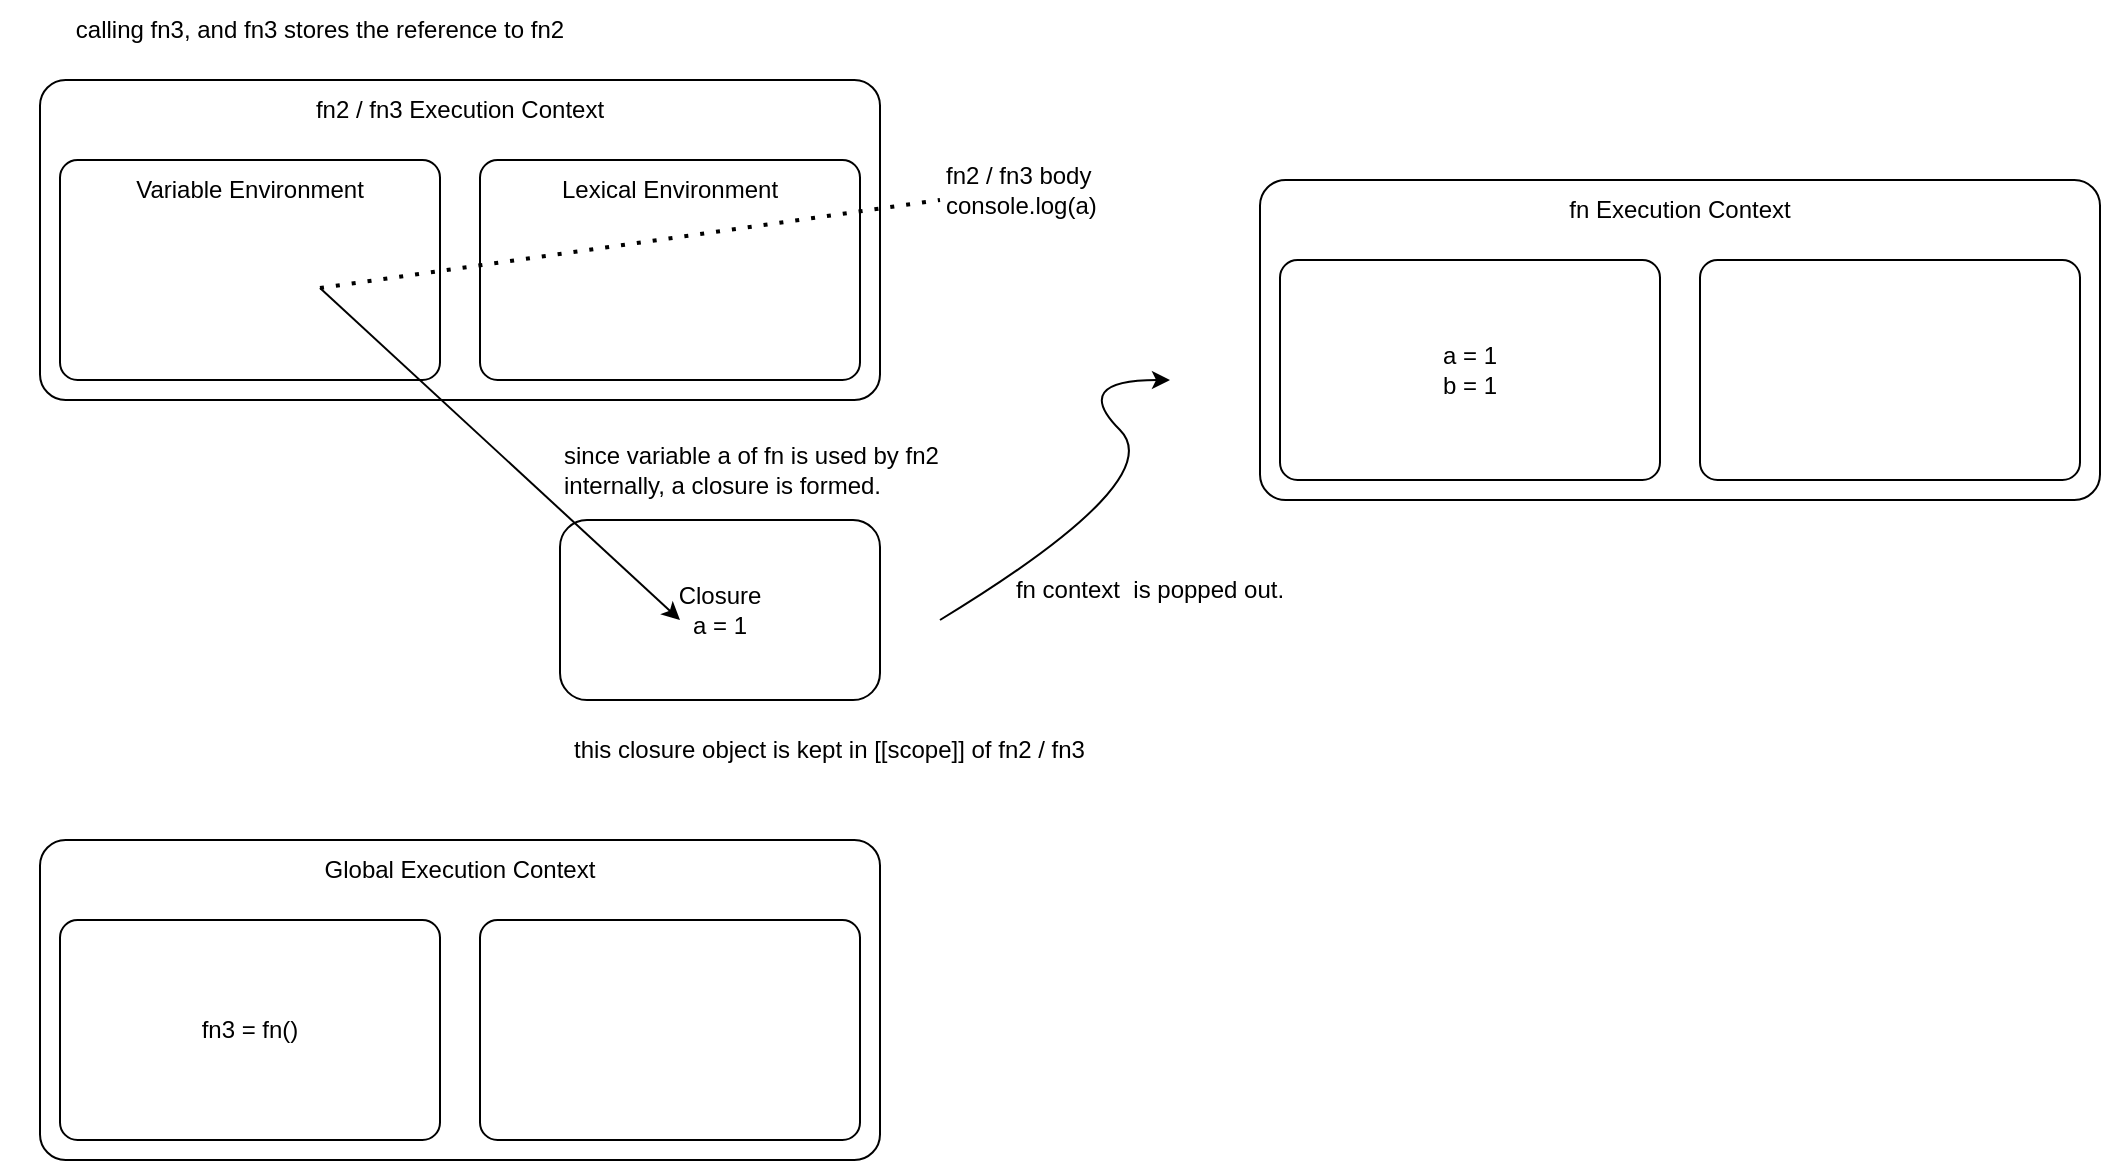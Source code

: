 <mxfile>
    <diagram id="cYkIJmVF-hS_QSBc1-kI" name="Page-1">
        <mxGraphModel dx="722" dy="1652" grid="1" gridSize="10" guides="1" tooltips="1" connect="1" arrows="1" fold="1" page="1" pageScale="1" pageWidth="850" pageHeight="1100" math="0" shadow="0">
            <root>
                <mxCell id="0"/>
                <mxCell id="1" parent="0"/>
                <mxCell id="2" value="" style="rounded=1;whiteSpace=wrap;html=1;arcSize=8;" vertex="1" parent="1">
                    <mxGeometry x="160" y="350" width="420" height="160" as="geometry"/>
                </mxCell>
                <mxCell id="3" value="fn3 = fn()" style="rounded=1;whiteSpace=wrap;html=1;arcSize=8;" vertex="1" parent="1">
                    <mxGeometry x="170" y="390" width="190" height="110" as="geometry"/>
                </mxCell>
                <mxCell id="4" value="" style="rounded=1;whiteSpace=wrap;html=1;arcSize=8;" vertex="1" parent="1">
                    <mxGeometry x="380" y="390" width="190" height="110" as="geometry"/>
                </mxCell>
                <mxCell id="5" value="Global Execution Context" style="text;html=1;align=center;verticalAlign=middle;whiteSpace=wrap;rounded=0;" vertex="1" parent="1">
                    <mxGeometry x="295" y="350" width="150" height="30" as="geometry"/>
                </mxCell>
                <mxCell id="6" value="" style="rounded=1;whiteSpace=wrap;html=1;arcSize=8;" vertex="1" parent="1">
                    <mxGeometry x="160" y="-30" width="420" height="160" as="geometry"/>
                </mxCell>
                <mxCell id="7" value="" style="rounded=1;whiteSpace=wrap;html=1;arcSize=8;" vertex="1" parent="1">
                    <mxGeometry x="170" y="10" width="190" height="110" as="geometry"/>
                </mxCell>
                <mxCell id="8" value="" style="rounded=1;whiteSpace=wrap;html=1;arcSize=8;" vertex="1" parent="1">
                    <mxGeometry x="380" y="10" width="190" height="110" as="geometry"/>
                </mxCell>
                <mxCell id="9" value="fn2 / fn3 Execution Context" style="text;html=1;align=center;verticalAlign=middle;whiteSpace=wrap;rounded=0;" vertex="1" parent="1">
                    <mxGeometry x="295" y="-30" width="150" height="30" as="geometry"/>
                </mxCell>
                <mxCell id="10" value="Variable Environment" style="text;html=1;align=center;verticalAlign=middle;whiteSpace=wrap;rounded=0;" vertex="1" parent="1">
                    <mxGeometry x="190" y="10" width="150" height="30" as="geometry"/>
                </mxCell>
                <mxCell id="11" value="Lexical Environment" style="text;html=1;align=center;verticalAlign=middle;whiteSpace=wrap;rounded=0;" vertex="1" parent="1">
                    <mxGeometry x="400" y="10" width="150" height="30" as="geometry"/>
                </mxCell>
                <mxCell id="12" value="Closure&lt;div&gt;a = 1&lt;/div&gt;" style="rounded=1;whiteSpace=wrap;html=1;" vertex="1" parent="1">
                    <mxGeometry x="420" y="190" width="160" height="90" as="geometry"/>
                </mxCell>
                <mxCell id="13" value="fn context&amp;nbsp; is popped out." style="text;html=1;align=center;verticalAlign=middle;whiteSpace=wrap;rounded=0;" vertex="1" parent="1">
                    <mxGeometry x="630" y="210" width="170" height="30" as="geometry"/>
                </mxCell>
                <mxCell id="14" value="" style="rounded=1;whiteSpace=wrap;html=1;arcSize=8;" vertex="1" parent="1">
                    <mxGeometry x="770" y="20" width="420" height="160" as="geometry"/>
                </mxCell>
                <mxCell id="15" value="&lt;div&gt;a = 1&lt;/div&gt;&lt;div&gt;b = 1&lt;/div&gt;" style="rounded=1;whiteSpace=wrap;html=1;arcSize=8;" vertex="1" parent="1">
                    <mxGeometry x="780" y="60" width="190" height="110" as="geometry"/>
                </mxCell>
                <mxCell id="16" value="" style="rounded=1;whiteSpace=wrap;html=1;arcSize=8;" vertex="1" parent="1">
                    <mxGeometry x="990" y="60" width="190" height="110" as="geometry"/>
                </mxCell>
                <mxCell id="17" value="fn Execution Context" style="text;html=1;align=center;verticalAlign=middle;whiteSpace=wrap;rounded=0;" vertex="1" parent="1">
                    <mxGeometry x="905" y="20" width="150" height="30" as="geometry"/>
                </mxCell>
                <mxCell id="18" value="" style="curved=1;endArrow=classic;html=1;" edge="1" parent="1">
                    <mxGeometry width="50" height="50" relative="1" as="geometry">
                        <mxPoint x="610" y="240" as="sourcePoint"/>
                        <mxPoint x="725" y="120" as="targetPoint"/>
                        <Array as="points">
                            <mxPoint x="725" y="170"/>
                            <mxPoint x="675" y="120"/>
                        </Array>
                    </mxGeometry>
                </mxCell>
                <mxCell id="19" value="calling fn3, and fn3 stores the reference to fn2" style="text;html=1;align=center;verticalAlign=middle;whiteSpace=wrap;rounded=0;" vertex="1" parent="1">
                    <mxGeometry x="140" y="-70" width="320" height="30" as="geometry"/>
                </mxCell>
                <mxCell id="20" value="since variable a of fn is used by fn2 internally, a closure is formed." style="text;html=1;align=left;verticalAlign=middle;whiteSpace=wrap;rounded=0;" vertex="1" parent="1">
                    <mxGeometry x="420" y="150" width="235" height="30" as="geometry"/>
                </mxCell>
                <mxCell id="21" value="" style="endArrow=none;dashed=1;html=1;dashPattern=1 3;strokeWidth=2;exitX=0.842;exitY=0.727;exitDx=0;exitDy=0;exitPerimeter=0;" edge="1" parent="1">
                    <mxGeometry width="50" height="50" relative="1" as="geometry">
                        <mxPoint x="300" y="74" as="sourcePoint"/>
                        <mxPoint x="610" y="30" as="targetPoint"/>
                    </mxGeometry>
                </mxCell>
                <mxCell id="23" value="" style="endArrow=classic;html=1;entryX=0.375;entryY=0.556;entryDx=0;entryDy=0;entryPerimeter=0;" edge="1" parent="1" target="12">
                    <mxGeometry width="50" height="50" relative="1" as="geometry">
                        <mxPoint x="300" y="74" as="sourcePoint"/>
                        <mxPoint x="80" y="80" as="targetPoint"/>
                    </mxGeometry>
                </mxCell>
                <mxCell id="24" value="this closure object is kept in [[scope]] of fn2 / fn3" style="text;html=1;align=left;verticalAlign=middle;whiteSpace=wrap;rounded=0;" vertex="1" parent="1">
                    <mxGeometry x="425" y="290" width="275" height="30" as="geometry"/>
                </mxCell>
                <mxCell id="25" value="&lt;div&gt;fn2 / fn3 body&lt;/div&gt;console.log(a)" style="text;html=1;align=left;verticalAlign=middle;whiteSpace=wrap;rounded=0;" vertex="1" parent="1">
                    <mxGeometry x="611" y="10" width="150" height="30" as="geometry"/>
                </mxCell>
            </root>
        </mxGraphModel>
    </diagram>
</mxfile>